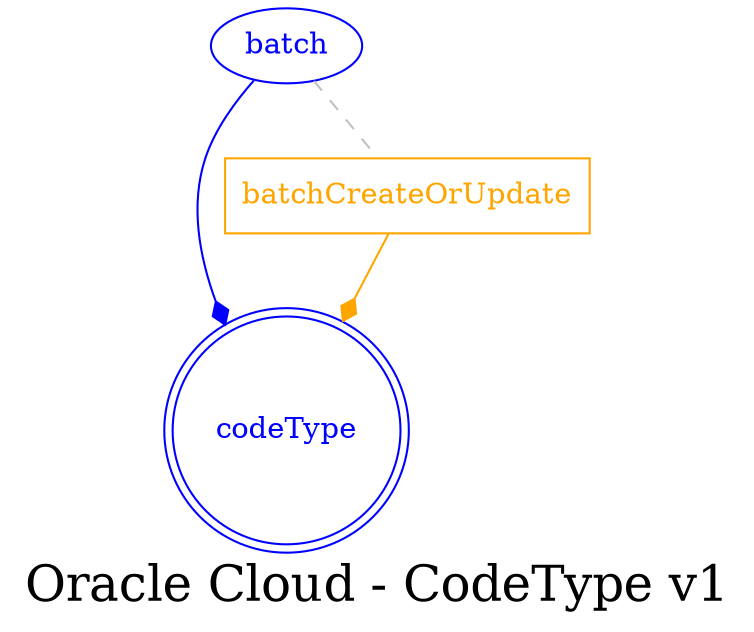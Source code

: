 digraph LexiconGraph {
graph[label="Oracle Cloud - CodeType v1", fontsize=24]
splines=true
"codeType" [color=blue, fontcolor=blue, shape=doublecircle]
"batch" -> "codeType" [color=blue, fontcolor=blue, arrowhead=diamond, arrowtail=none]
"batch" [color=blue, fontcolor=blue, shape=ellipse]
"batchCreateOrUpdate" [color=orange, fontcolor=orange, shape=box]
"batchCreateOrUpdate" -> "codeType" [color=orange, fontcolor=orange, arrowhead=diamond, arrowtail=none]
"batch" -> "batchCreateOrUpdate" [color=grey, fontcolor=grey, arrowhead=none, arrowtail=none, style=dashed]
}

